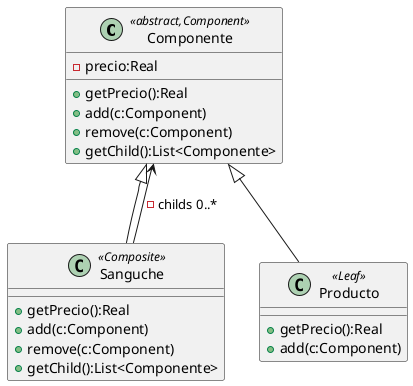 @startuml
class Componente <<abstract,Component>>{
-precio:Real
+getPrecio():Real
+add(c:Component)
+remove(c:Component)
+getChild():List<Componente>
}

class Sanguche <<Composite>> extends Componente{
+getPrecio():Real
+add(c:Component)
+remove(c:Component)
+getChild():List<Componente>

}
Sanguche --> Componente : -childs 0..*

class Producto <<Leaf>> extends Componente{
+getPrecio():Real
+add(c:Component)
}
@enduml
